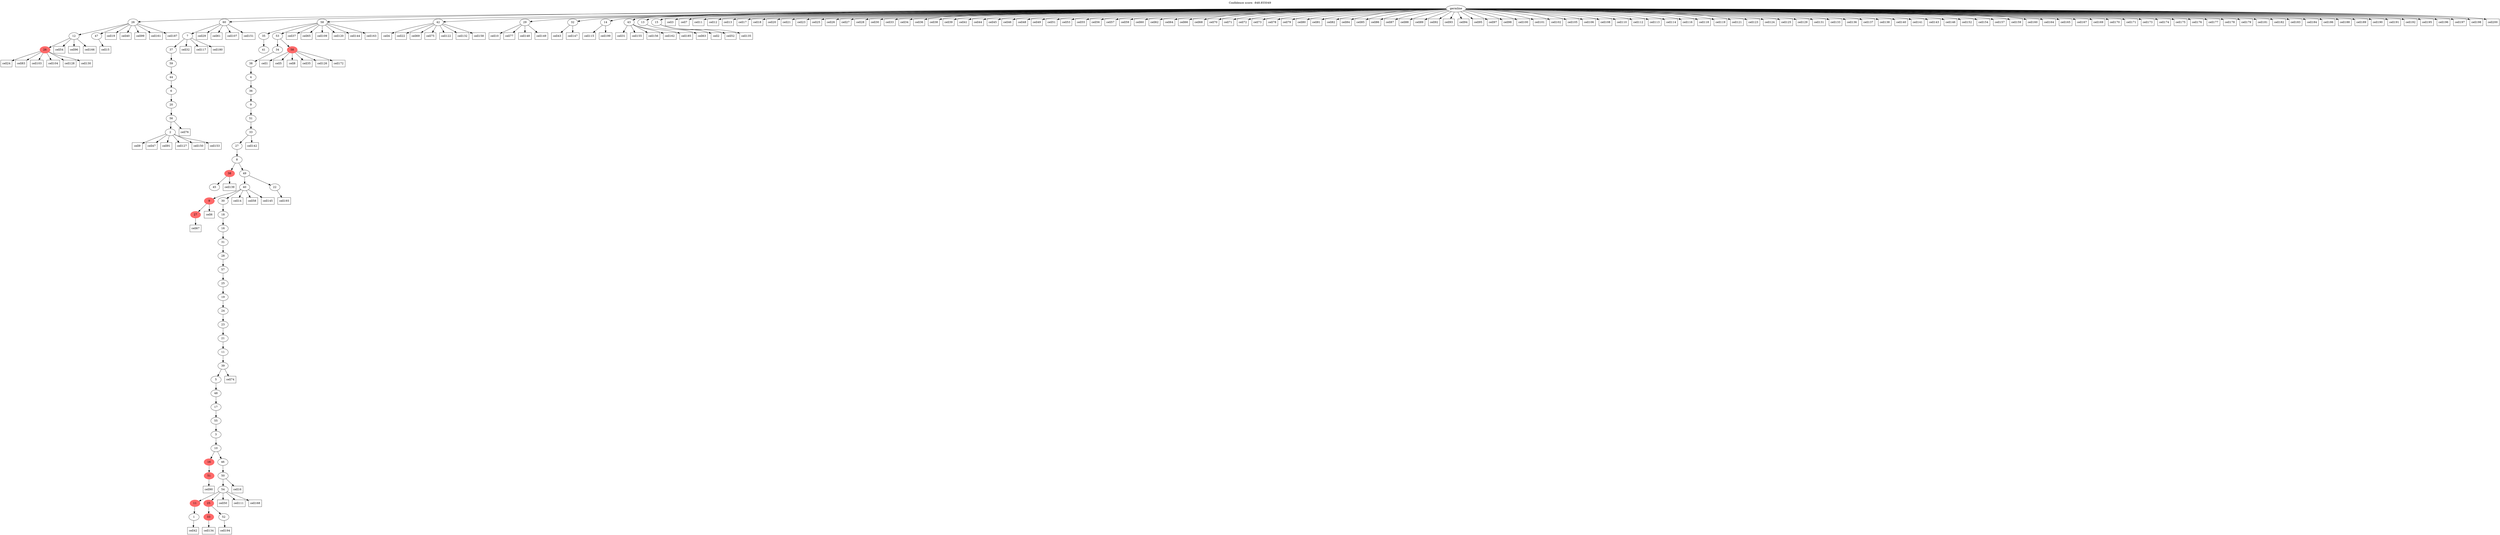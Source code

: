 digraph g {
	"64" -> "65";
	"65" [color=indianred1, style=filled, label="26"];
	"63" -> "64";
	"64" [label="12"];
	"63" -> "66";
	"66" [label="47"];
	"61" -> "62";
	"62" [label="2"];
	"60" -> "61";
	"61" [label="56"];
	"59" -> "60";
	"60" [label="20"];
	"58" -> "59";
	"59" [label="6"];
	"57" -> "58";
	"58" [label="44"];
	"56" -> "57";
	"57" [label="59"];
	"55" -> "56";
	"56" [label="37"];
	"54" -> "55";
	"55" [label="7"];
	"49" -> "50";
	"50" [label="41"];
	"46" -> "47";
	"47" [label="45"];
	"43" -> "44";
	"44" [color=indianred1, style=filled, label="27"];
	"41" -> "42";
	"42" [color=indianred1, style=filled, label="51"];
	"39" -> "40";
	"40" [label="1"];
	"36" -> "37";
	"37" [color=indianred1, style=filled, label="33"];
	"36" -> "38";
	"38" [label="52"];
	"35" -> "36";
	"36" [color=indianred1, style=filled, label="25"];
	"35" -> "39";
	"39" [color=indianred1, style=filled, label="11"];
	"34" -> "35";
	"35" [label="54"];
	"33" -> "34";
	"34" [label="50"];
	"32" -> "33";
	"33" [label="46"];
	"32" -> "41";
	"41" [color=indianred1, style=filled, label="16"];
	"31" -> "32";
	"32" [label="10"];
	"30" -> "31";
	"31" [label="3"];
	"29" -> "30";
	"30" [label="55"];
	"28" -> "29";
	"29" [label="17"];
	"27" -> "28";
	"28" [label="48"];
	"26" -> "27";
	"27" [label="5"];
	"25" -> "26";
	"26" [label="39"];
	"24" -> "25";
	"25" [label="11"];
	"23" -> "24";
	"24" [label="21"];
	"22" -> "23";
	"23" [label="23"];
	"21" -> "22";
	"22" [label="24"];
	"20" -> "21";
	"21" [label="19"];
	"19" -> "20";
	"20" [label="25"];
	"18" -> "19";
	"19" [label="57"];
	"17" -> "18";
	"18" [label="28"];
	"16" -> "17";
	"17" [label="31"];
	"15" -> "16";
	"16" [label="16"];
	"14" -> "15";
	"15" [label="18"];
	"13" -> "14";
	"14" [label="30"];
	"13" -> "43";
	"43" [color=indianred1, style=filled, label="9"];
	"12" -> "13";
	"13" [label="40"];
	"12" -> "45";
	"45" [label="22"];
	"11" -> "12";
	"12" [label="49"];
	"11" -> "46";
	"46" [color=indianred1, style=filled, label="38"];
	"10" -> "11";
	"11" [label="8"];
	"9" -> "10";
	"10" [label="27"];
	"8" -> "9";
	"9" [label="33"];
	"7" -> "8";
	"8" [label="51"];
	"6" -> "7";
	"7" [label="9"];
	"5" -> "6";
	"6" [label="36"];
	"4" -> "5";
	"5" [label="4"];
	"3" -> "4";
	"4" [label="38"];
	"2" -> "3";
	"3" [label="34"];
	"2" -> "48";
	"48" [color=indianred1, style=filled, label="58"];
	"1" -> "2";
	"2" [label="53"];
	"1" -> "49";
	"49" [label="35"];
	"0" -> "1";
	"1" [label="58"];
	"0" -> "51";
	"51" [label="42"];
	"0" -> "52";
	"52" [label="29"];
	"0" -> "53";
	"53" [label="32"];
	"0" -> "54";
	"54" [label="60"];
	"0" -> "63";
	"63" [label="26"];
	"0" -> "67";
	"67" [label="14"];
	"0" -> "68";
	"68" [label="43"];
	"0" -> "69";
	"69" [label="13"];
	"0" -> "70";
	"70" [label="15"];
	"0" [label="germline"];
	"48" -> "cell1";
	"cell1" [shape=box];
	"70" -> "cell2";
	"cell2" [shape=box];
	"0" -> "cell3";
	"cell3" [shape=box];
	"51" -> "cell4";
	"cell4" [shape=box];
	"48" -> "cell5";
	"cell5" [shape=box];
	"43" -> "cell6";
	"cell6" [shape=box];
	"0" -> "cell7";
	"cell7" [shape=box];
	"48" -> "cell8";
	"cell8" [shape=box];
	"62" -> "cell9";
	"cell9" [shape=box];
	"52" -> "cell10";
	"cell10" [shape=box];
	"0" -> "cell11";
	"cell11" [shape=box];
	"0" -> "cell12";
	"cell12" [shape=box];
	"0" -> "cell13";
	"cell13" [shape=box];
	"13" -> "cell14";
	"cell14" [shape=box];
	"66" -> "cell15";
	"cell15" [shape=box];
	"34" -> "cell16";
	"cell16" [shape=box];
	"0" -> "cell17";
	"cell17" [shape=box];
	"0" -> "cell18";
	"cell18" [shape=box];
	"63" -> "cell19";
	"cell19" [shape=box];
	"0" -> "cell20";
	"cell20" [shape=box];
	"0" -> "cell21";
	"cell21" [shape=box];
	"51" -> "cell22";
	"cell22" [shape=box];
	"0" -> "cell23";
	"cell23" [shape=box];
	"65" -> "cell24";
	"cell24" [shape=box];
	"0" -> "cell25";
	"cell25" [shape=box];
	"0" -> "cell26";
	"cell26" [shape=box];
	"0" -> "cell27";
	"cell27" [shape=box];
	"0" -> "cell28";
	"cell28" [shape=box];
	"54" -> "cell29";
	"cell29" [shape=box];
	"0" -> "cell30";
	"cell30" [shape=box];
	"68" -> "cell31";
	"cell31" [shape=box];
	"55" -> "cell32";
	"cell32" [shape=box];
	"0" -> "cell33";
	"cell33" [shape=box];
	"0" -> "cell34";
	"cell34" [shape=box];
	"48" -> "cell35";
	"cell35" [shape=box];
	"0" -> "cell36";
	"cell36" [shape=box];
	"1" -> "cell37";
	"cell37" [shape=box];
	"0" -> "cell38";
	"cell38" [shape=box];
	"0" -> "cell39";
	"cell39" [shape=box];
	"63" -> "cell40";
	"cell40" [shape=box];
	"0" -> "cell41";
	"cell41" [shape=box];
	"40" -> "cell42";
	"cell42" [shape=box];
	"53" -> "cell43";
	"cell43" [shape=box];
	"0" -> "cell44";
	"cell44" [shape=box];
	"0" -> "cell45";
	"cell45" [shape=box];
	"0" -> "cell46";
	"cell46" [shape=box];
	"62" -> "cell47";
	"cell47" [shape=box];
	"0" -> "cell48";
	"cell48" [shape=box];
	"0" -> "cell49";
	"cell49" [shape=box];
	"35" -> "cell50";
	"cell50" [shape=box];
	"0" -> "cell51";
	"cell51" [shape=box];
	"70" -> "cell52";
	"cell52" [shape=box];
	"0" -> "cell53";
	"cell53" [shape=box];
	"64" -> "cell54";
	"cell54" [shape=box];
	"0" -> "cell55";
	"cell55" [shape=box];
	"0" -> "cell56";
	"cell56" [shape=box];
	"0" -> "cell57";
	"cell57" [shape=box];
	"13" -> "cell58";
	"cell58" [shape=box];
	"0" -> "cell59";
	"cell59" [shape=box];
	"0" -> "cell60";
	"cell60" [shape=box];
	"54" -> "cell61";
	"cell61" [shape=box];
	"0" -> "cell62";
	"cell62" [shape=box];
	"69" -> "cell63";
	"cell63" [shape=box];
	"0" -> "cell64";
	"cell64" [shape=box];
	"1" -> "cell65";
	"cell65" [shape=box];
	"0" -> "cell66";
	"cell66" [shape=box];
	"44" -> "cell67";
	"cell67" [shape=box];
	"0" -> "cell68";
	"cell68" [shape=box];
	"51" -> "cell69";
	"cell69" [shape=box];
	"0" -> "cell70";
	"cell70" [shape=box];
	"0" -> "cell71";
	"cell71" [shape=box];
	"0" -> "cell72";
	"cell72" [shape=box];
	"0" -> "cell73";
	"cell73" [shape=box];
	"26" -> "cell74";
	"cell74" [shape=box];
	"51" -> "cell75";
	"cell75" [shape=box];
	"61" -> "cell76";
	"cell76" [shape=box];
	"52" -> "cell77";
	"cell77" [shape=box];
	"0" -> "cell78";
	"cell78" [shape=box];
	"0" -> "cell79";
	"cell79" [shape=box];
	"0" -> "cell80";
	"cell80" [shape=box];
	"0" -> "cell81";
	"cell81" [shape=box];
	"0" -> "cell82";
	"cell82" [shape=box];
	"65" -> "cell83";
	"cell83" [shape=box];
	"0" -> "cell84";
	"cell84" [shape=box];
	"0" -> "cell85";
	"cell85" [shape=box];
	"0" -> "cell86";
	"cell86" [shape=box];
	"0" -> "cell87";
	"cell87" [shape=box];
	"0" -> "cell88";
	"cell88" [shape=box];
	"0" -> "cell89";
	"cell89" [shape=box];
	"42" -> "cell90";
	"cell90" [shape=box];
	"62" -> "cell91";
	"cell91" [shape=box];
	"0" -> "cell92";
	"cell92" [shape=box];
	"0" -> "cell93";
	"cell93" [shape=box];
	"0" -> "cell94";
	"cell94" [shape=box];
	"0" -> "cell95";
	"cell95" [shape=box];
	"64" -> "cell96";
	"cell96" [shape=box];
	"0" -> "cell97";
	"cell97" [shape=box];
	"0" -> "cell98";
	"cell98" [shape=box];
	"63" -> "cell99";
	"cell99" [shape=box];
	"0" -> "cell100";
	"cell100" [shape=box];
	"0" -> "cell101";
	"cell101" [shape=box];
	"0" -> "cell102";
	"cell102" [shape=box];
	"65" -> "cell103";
	"cell103" [shape=box];
	"65" -> "cell104";
	"cell104" [shape=box];
	"0" -> "cell105";
	"cell105" [shape=box];
	"0" -> "cell106";
	"cell106" [shape=box];
	"54" -> "cell107";
	"cell107" [shape=box];
	"0" -> "cell108";
	"cell108" [shape=box];
	"1" -> "cell109";
	"cell109" [shape=box];
	"0" -> "cell110";
	"cell110" [shape=box];
	"35" -> "cell111";
	"cell111" [shape=box];
	"0" -> "cell112";
	"cell112" [shape=box];
	"0" -> "cell113";
	"cell113" [shape=box];
	"0" -> "cell114";
	"cell114" [shape=box];
	"67" -> "cell115";
	"cell115" [shape=box];
	"0" -> "cell116";
	"cell116" [shape=box];
	"55" -> "cell117";
	"cell117" [shape=box];
	"0" -> "cell118";
	"cell118" [shape=box];
	"0" -> "cell119";
	"cell119" [shape=box];
	"1" -> "cell120";
	"cell120" [shape=box];
	"0" -> "cell121";
	"cell121" [shape=box];
	"51" -> "cell122";
	"cell122" [shape=box];
	"0" -> "cell123";
	"cell123" [shape=box];
	"0" -> "cell124";
	"cell124" [shape=box];
	"0" -> "cell125";
	"cell125" [shape=box];
	"48" -> "cell126";
	"cell126" [shape=box];
	"62" -> "cell127";
	"cell127" [shape=box];
	"65" -> "cell128";
	"cell128" [shape=box];
	"0" -> "cell129";
	"cell129" [shape=box];
	"65" -> "cell130";
	"cell130" [shape=box];
	"0" -> "cell131";
	"cell131" [shape=box];
	"51" -> "cell132";
	"cell132" [shape=box];
	"0" -> "cell133";
	"cell133" [shape=box];
	"37" -> "cell134";
	"cell134" [shape=box];
	"70" -> "cell135";
	"cell135" [shape=box];
	"0" -> "cell136";
	"cell136" [shape=box];
	"0" -> "cell137";
	"cell137" [shape=box];
	"0" -> "cell138";
	"cell138" [shape=box];
	"46" -> "cell139";
	"cell139" [shape=box];
	"0" -> "cell140";
	"cell140" [shape=box];
	"0" -> "cell141";
	"cell141" [shape=box];
	"9" -> "cell142";
	"cell142" [shape=box];
	"0" -> "cell143";
	"cell143" [shape=box];
	"1" -> "cell144";
	"cell144" [shape=box];
	"13" -> "cell145";
	"cell145" [shape=box];
	"0" -> "cell146";
	"cell146" [shape=box];
	"53" -> "cell147";
	"cell147" [shape=box];
	"52" -> "cell148";
	"cell148" [shape=box];
	"52" -> "cell149";
	"cell149" [shape=box];
	"62" -> "cell150";
	"cell150" [shape=box];
	"54" -> "cell151";
	"cell151" [shape=box];
	"0" -> "cell152";
	"cell152" [shape=box];
	"62" -> "cell153";
	"cell153" [shape=box];
	"0" -> "cell154";
	"cell154" [shape=box];
	"68" -> "cell155";
	"cell155" [shape=box];
	"68" -> "cell156";
	"cell156" [shape=box];
	"0" -> "cell157";
	"cell157" [shape=box];
	"51" -> "cell158";
	"cell158" [shape=box];
	"0" -> "cell159";
	"cell159" [shape=box];
	"0" -> "cell160";
	"cell160" [shape=box];
	"63" -> "cell161";
	"cell161" [shape=box];
	"68" -> "cell162";
	"cell162" [shape=box];
	"1" -> "cell163";
	"cell163" [shape=box];
	"0" -> "cell164";
	"cell164" [shape=box];
	"0" -> "cell165";
	"cell165" [shape=box];
	"64" -> "cell166";
	"cell166" [shape=box];
	"0" -> "cell167";
	"cell167" [shape=box];
	"35" -> "cell168";
	"cell168" [shape=box];
	"0" -> "cell169";
	"cell169" [shape=box];
	"0" -> "cell170";
	"cell170" [shape=box];
	"0" -> "cell171";
	"cell171" [shape=box];
	"48" -> "cell172";
	"cell172" [shape=box];
	"0" -> "cell173";
	"cell173" [shape=box];
	"0" -> "cell174";
	"cell174" [shape=box];
	"0" -> "cell175";
	"cell175" [shape=box];
	"0" -> "cell176";
	"cell176" [shape=box];
	"0" -> "cell177";
	"cell177" [shape=box];
	"0" -> "cell178";
	"cell178" [shape=box];
	"0" -> "cell179";
	"cell179" [shape=box];
	"55" -> "cell180";
	"cell180" [shape=box];
	"0" -> "cell181";
	"cell181" [shape=box];
	"0" -> "cell182";
	"cell182" [shape=box];
	"0" -> "cell183";
	"cell183" [shape=box];
	"0" -> "cell184";
	"cell184" [shape=box];
	"68" -> "cell185";
	"cell185" [shape=box];
	"0" -> "cell186";
	"cell186" [shape=box];
	"63" -> "cell187";
	"cell187" [shape=box];
	"0" -> "cell188";
	"cell188" [shape=box];
	"0" -> "cell189";
	"cell189" [shape=box];
	"0" -> "cell190";
	"cell190" [shape=box];
	"0" -> "cell191";
	"cell191" [shape=box];
	"0" -> "cell192";
	"cell192" [shape=box];
	"45" -> "cell193";
	"cell193" [shape=box];
	"38" -> "cell194";
	"cell194" [shape=box];
	"0" -> "cell195";
	"cell195" [shape=box];
	"0" -> "cell196";
	"cell196" [shape=box];
	"0" -> "cell197";
	"cell197" [shape=box];
	"0" -> "cell198";
	"cell198" [shape=box];
	"67" -> "cell199";
	"cell199" [shape=box];
	"0" -> "cell200";
	"cell200" [shape=box];
	labelloc="t";
	label="Confidence score: -848.855049";
}
